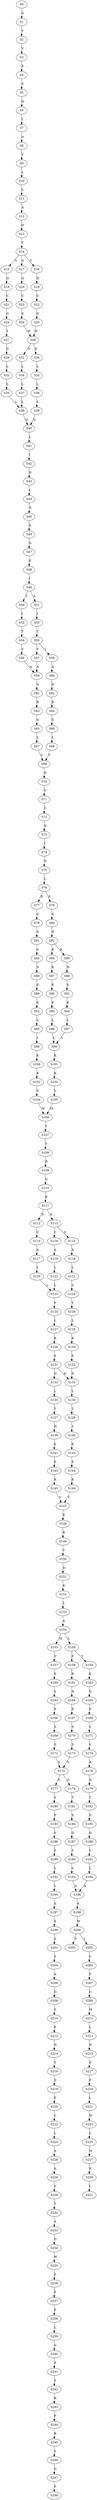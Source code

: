 strict digraph  {
	S0 -> S1 [ label = G ];
	S1 -> S2 [ label = V ];
	S2 -> S3 [ label = V ];
	S3 -> S4 [ label = E ];
	S4 -> S5 [ label = S ];
	S5 -> S6 [ label = D ];
	S6 -> S7 [ label = I ];
	S7 -> S8 [ label = A ];
	S8 -> S9 [ label = V ];
	S9 -> S10 [ label = L ];
	S10 -> S11 [ label = L ];
	S11 -> S12 [ label = A ];
	S12 -> S13 [ label = D ];
	S13 -> S14 [ label = T ];
	S14 -> S15 [ label = S ];
	S14 -> S16 [ label = T ];
	S14 -> S17 [ label = A ];
	S15 -> S18 [ label = Q ];
	S16 -> S19 [ label = Q ];
	S17 -> S20 [ label = Q ];
	S18 -> S21 [ label = C ];
	S19 -> S22 [ label = C ];
	S20 -> S23 [ label = C ];
	S21 -> S24 [ label = G ];
	S22 -> S25 [ label = G ];
	S23 -> S26 [ label = G ];
	S24 -> S27 [ label = Y ];
	S25 -> S28 [ label = H ];
	S26 -> S28 [ label = H ];
	S27 -> S29 [ label = D ];
	S28 -> S30 [ label = E ];
	S28 -> S31 [ label = D ];
	S29 -> S32 [ label = L ];
	S30 -> S33 [ label = L ];
	S31 -> S34 [ label = L ];
	S32 -> S35 [ label = L ];
	S33 -> S36 [ label = L ];
	S34 -> S37 [ label = L ];
	S35 -> S38 [ label = L ];
	S36 -> S39 [ label = L ];
	S37 -> S38 [ label = L ];
	S38 -> S40 [ label = Q ];
	S39 -> S40 [ label = Q ];
	S40 -> S41 [ label = L ];
	S41 -> S42 [ label = I ];
	S42 -> S43 [ label = D ];
	S43 -> S44 [ label = L ];
	S44 -> S45 [ label = N ];
	S45 -> S46 [ label = E ];
	S46 -> S47 [ label = N ];
	S47 -> S48 [ label = E ];
	S48 -> S49 [ label = I ];
	S49 -> S50 [ label = T ];
	S49 -> S51 [ label = A ];
	S50 -> S52 [ label = I ];
	S51 -> S53 [ label = I ];
	S52 -> S54 [ label = T ];
	S53 -> S55 [ label = T ];
	S54 -> S56 [ label = V ];
	S55 -> S57 [ label = V ];
	S55 -> S58 [ label = I ];
	S56 -> S59 [ label = A ];
	S57 -> S59 [ label = A ];
	S58 -> S60 [ label = A ];
	S59 -> S61 [ label = N ];
	S60 -> S62 [ label = D ];
	S61 -> S63 [ label = R ];
	S62 -> S64 [ label = R ];
	S63 -> S65 [ label = G ];
	S64 -> S66 [ label = G ];
	S65 -> S67 [ label = L ];
	S66 -> S68 [ label = L ];
	S67 -> S69 [ label = V ];
	S68 -> S69 [ label = V ];
	S69 -> S70 [ label = D ];
	S70 -> S71 [ label = V ];
	S71 -> S72 [ label = C ];
	S72 -> S73 [ label = N ];
	S73 -> S74 [ label = I ];
	S74 -> S75 [ label = N ];
	S75 -> S76 [ label = L ];
	S76 -> S77 [ label = D ];
	S76 -> S78 [ label = E ];
	S77 -> S79 [ label = G ];
	S78 -> S80 [ label = G ];
	S79 -> S81 [ label = S ];
	S80 -> S82 [ label = N ];
	S81 -> S83 [ label = S ];
	S82 -> S84 [ label = K ];
	S82 -> S85 [ label = R ];
	S83 -> S86 [ label = S ];
	S84 -> S87 [ label = K ];
	S85 -> S88 [ label = N ];
	S86 -> S89 [ label = E ];
	S87 -> S90 [ label = E ];
	S88 -> S91 [ label = E ];
	S89 -> S92 [ label = E ];
	S90 -> S93 [ label = E ];
	S91 -> S94 [ label = E ];
	S92 -> S95 [ label = L ];
	S93 -> S96 [ label = L ];
	S94 -> S97 [ label = L ];
	S95 -> S98 [ label = I ];
	S96 -> S99 [ label = L ];
	S97 -> S99 [ label = L ];
	S98 -> S100 [ label = K ];
	S99 -> S101 [ label = K ];
	S100 -> S102 [ label = K ];
	S101 -> S103 [ label = K ];
	S102 -> S104 [ label = V ];
	S103 -> S105 [ label = V ];
	S104 -> S106 [ label = M ];
	S105 -> S106 [ label = M ];
	S106 -> S107 [ label = Y ];
	S107 -> S108 [ label = Y ];
	S108 -> S109 [ label = D ];
	S109 -> S110 [ label = G ];
	S110 -> S111 [ label = K ];
	S111 -> S112 [ label = D ];
	S111 -> S113 [ label = E ];
	S112 -> S114 [ label = C ];
	S113 -> S115 [ label = S ];
	S113 -> S116 [ label = C ];
	S114 -> S117 [ label = A ];
	S115 -> S118 [ label = A ];
	S116 -> S119 [ label = A ];
	S117 -> S120 [ label = L ];
	S118 -> S121 [ label = L ];
	S119 -> S122 [ label = L ];
	S120 -> S123 [ label = L ];
	S121 -> S124 [ label = L ];
	S122 -> S123 [ label = L ];
	S123 -> S125 [ label = F ];
	S124 -> S126 [ label = Y ];
	S125 -> S127 [ label = L ];
	S126 -> S128 [ label = L ];
	S127 -> S129 [ label = K ];
	S128 -> S130 [ label = K ];
	S129 -> S131 [ label = E ];
	S130 -> S132 [ label = E ];
	S131 -> S133 [ label = N ];
	S131 -> S134 [ label = D ];
	S132 -> S134 [ label = D ];
	S133 -> S135 [ label = L ];
	S134 -> S136 [ label = L ];
	S135 -> S137 [ label = T ];
	S136 -> S138 [ label = T ];
	S137 -> S139 [ label = N ];
	S138 -> S140 [ label = T ];
	S139 -> S141 [ label = E ];
	S140 -> S142 [ label = E ];
	S141 -> S143 [ label = E ];
	S142 -> S144 [ label = E ];
	S143 -> S145 [ label = K ];
	S144 -> S146 [ label = K ];
	S145 -> S147 [ label = V ];
	S146 -> S147 [ label = V ];
	S147 -> S148 [ label = E ];
	S148 -> S149 [ label = R ];
	S149 -> S150 [ label = V ];
	S150 -> S151 [ label = D ];
	S151 -> S152 [ label = K ];
	S152 -> S153 [ label = L ];
	S153 -> S154 [ label = A ];
	S154 -> S155 [ label = M ];
	S154 -> S156 [ label = L ];
	S155 -> S157 [ label = V ];
	S156 -> S158 [ label = F ];
	S156 -> S159 [ label = Y ];
	S157 -> S160 [ label = E ];
	S158 -> S161 [ label = R ];
	S159 -> S162 [ label = K ];
	S160 -> S163 [ label = S ];
	S161 -> S164 [ label = N ];
	S162 -> S165 [ label = D ];
	S163 -> S166 [ label = P ];
	S164 -> S167 [ label = P ];
	S165 -> S168 [ label = P ];
	S166 -> S169 [ label = S ];
	S167 -> S170 [ label = S ];
	S168 -> S171 [ label = S ];
	S169 -> S172 [ label = S ];
	S170 -> S173 [ label = S ];
	S171 -> S174 [ label = S ];
	S172 -> S175 [ label = S ];
	S173 -> S175 [ label = S ];
	S174 -> S176 [ label = A ];
	S175 -> S177 [ label = S ];
	S175 -> S178 [ label = D ];
	S176 -> S179 [ label = D ];
	S177 -> S180 [ label = S ];
	S178 -> S181 [ label = T ];
	S179 -> S182 [ label = T ];
	S180 -> S183 [ label = P ];
	S181 -> S184 [ label = S ];
	S182 -> S185 [ label = G ];
	S183 -> S186 [ label = S ];
	S184 -> S187 [ label = Q ];
	S185 -> S188 [ label = Q ];
	S186 -> S189 [ label = S ];
	S187 -> S190 [ label = Y ];
	S188 -> S191 [ label = Y ];
	S189 -> S192 [ label = L ];
	S190 -> S193 [ label = L ];
	S191 -> S194 [ label = L ];
	S192 -> S195 [ label = L ];
	S193 -> S196 [ label = A ];
	S194 -> S196 [ label = A ];
	S195 -> S197 [ label = S ];
	S196 -> S198 [ label = A ];
	S197 -> S199 [ label = S ];
	S198 -> S200 [ label = M ];
	S199 -> S201 [ label = S ];
	S200 -> S202 [ label = I ];
	S200 -> S203 [ label = V ];
	S201 -> S204 [ label = S ];
	S202 -> S205 [ label = C ];
	S204 -> S206 [ label = A ];
	S205 -> S207 [ label = F ];
	S206 -> S208 [ label = G ];
	S207 -> S209 [ label = G ];
	S208 -> S210 [ label = S ];
	S209 -> S211 [ label = M ];
	S210 -> S212 [ label = P ];
	S211 -> S213 [ label = L ];
	S212 -> S214 [ label = D ];
	S213 -> S215 [ label = N ];
	S214 -> S216 [ label = T ];
	S215 -> S217 [ label = D ];
	S216 -> S218 [ label = S ];
	S217 -> S219 [ label = P ];
	S218 -> S220 [ label = P ];
	S219 -> S221 [ label = L ];
	S220 -> S222 [ label = C ];
	S221 -> S223 [ label = M ];
	S222 -> S224 [ label = L ];
	S223 -> S225 [ label = L ];
	S224 -> S226 [ label = A ];
	S225 -> S227 [ label = M ];
	S226 -> S228 [ label = A ];
	S227 -> S229 [ label = R ];
	S228 -> S230 [ label = V ];
	S229 -> S231 [ label = L ];
	S230 -> S232 [ label = T ];
	S232 -> S233 [ label = A ];
	S233 -> S234 [ label = G ];
	S234 -> S235 [ label = W ];
	S235 -> S236 [ label = S ];
	S236 -> S237 [ label = P ];
	S237 -> S238 [ label = P ];
	S238 -> S239 [ label = L ];
	S239 -> S240 [ label = G ];
	S240 -> S241 [ label = P ];
	S241 -> S242 [ label = S ];
	S242 -> S243 [ label = R ];
	S243 -> S244 [ label = P ];
	S244 -> S245 [ label = R ];
	S245 -> S246 [ label = S ];
	S246 -> S247 [ label = G ];
	S247 -> S248 [ label = P ];
}
